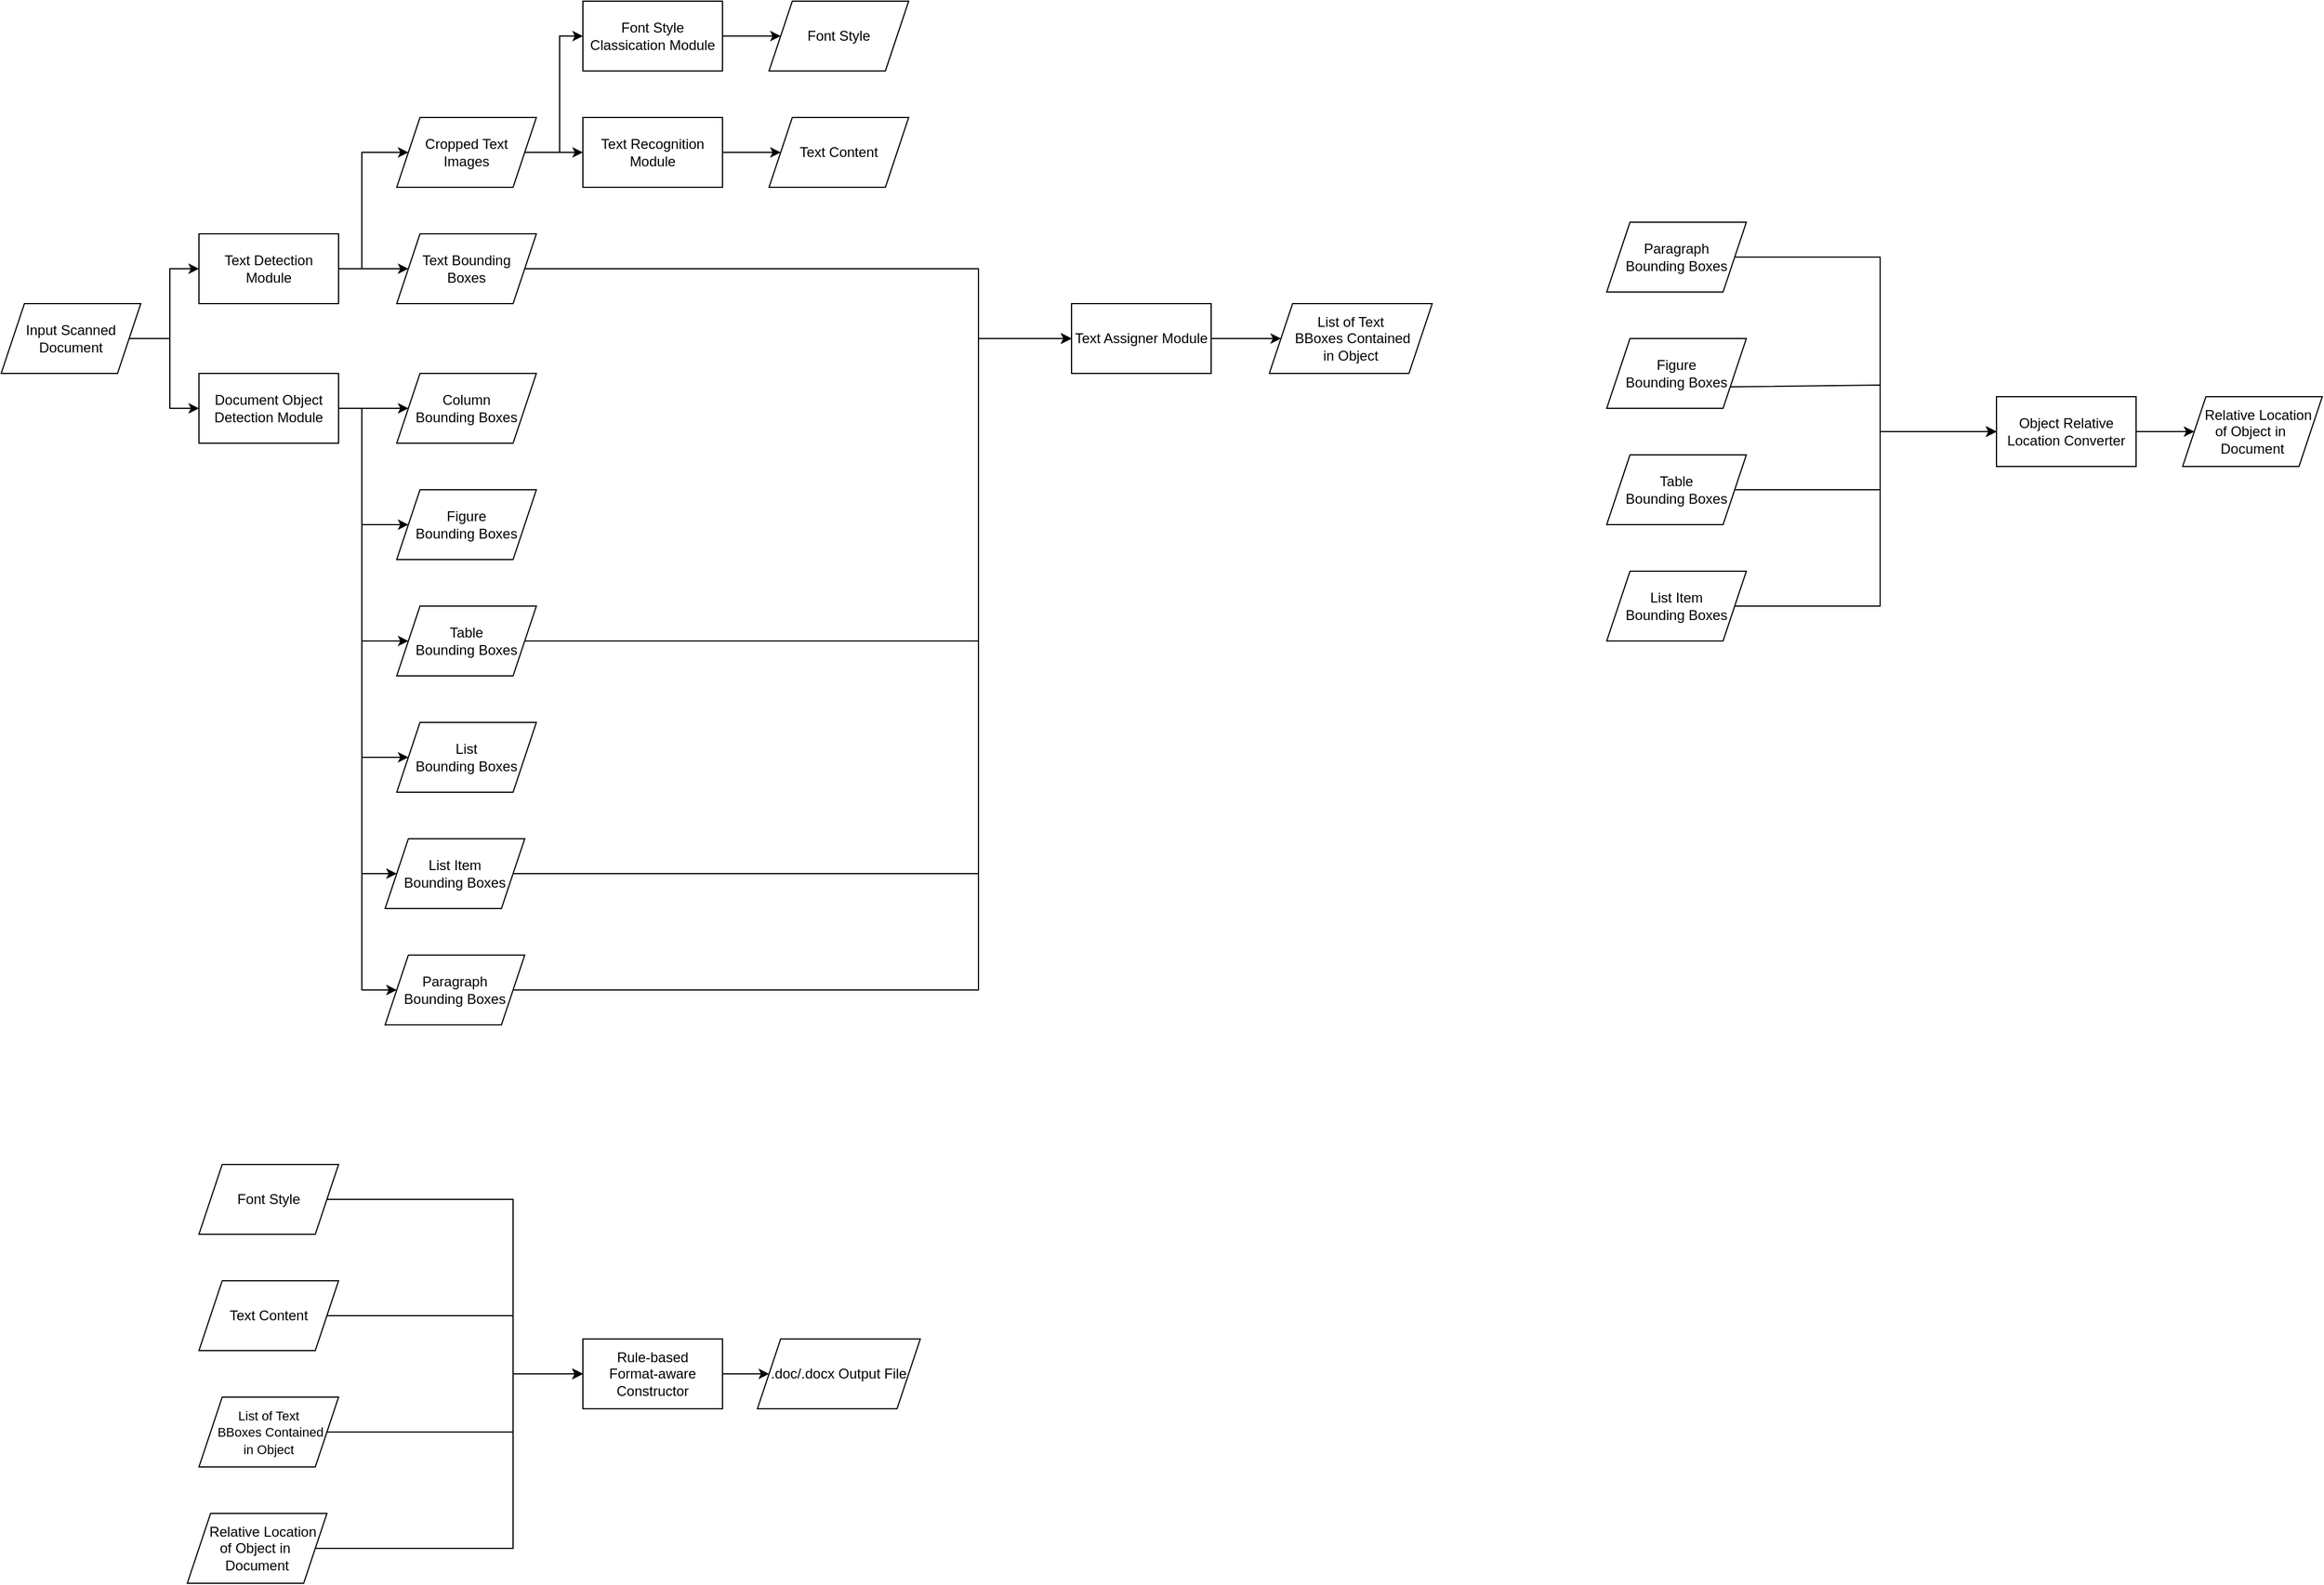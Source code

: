<mxfile version="20.2.3" type="github">
  <diagram id="iRri5Xg0OsdI9ziDcnY4" name="Page-1">
    <mxGraphModel dx="823" dy="495" grid="1" gridSize="10" guides="1" tooltips="1" connect="1" arrows="1" fold="1" page="1" pageScale="1" pageWidth="850" pageHeight="1100" math="0" shadow="0">
      <root>
        <mxCell id="0" />
        <mxCell id="1" parent="0" />
        <mxCell id="3tbrCYUK3xMX1DhpEAb9-4" value="" style="edgeStyle=orthogonalEdgeStyle;rounded=0;orthogonalLoop=1;jettySize=auto;html=1;" edge="1" parent="1" source="3tbrCYUK3xMX1DhpEAb9-1" target="3tbrCYUK3xMX1DhpEAb9-3">
          <mxGeometry relative="1" as="geometry" />
        </mxCell>
        <mxCell id="3tbrCYUK3xMX1DhpEAb9-1" value="Input Scanned Document" style="shape=parallelogram;perimeter=parallelogramPerimeter;whiteSpace=wrap;html=1;fixedSize=1;" vertex="1" parent="1">
          <mxGeometry x="360" y="260" width="120" height="60" as="geometry" />
        </mxCell>
        <mxCell id="3tbrCYUK3xMX1DhpEAb9-8" value="" style="edgeStyle=orthogonalEdgeStyle;rounded=0;orthogonalLoop=1;jettySize=auto;html=1;" edge="1" parent="1" source="3tbrCYUK3xMX1DhpEAb9-2" target="3tbrCYUK3xMX1DhpEAb9-6">
          <mxGeometry relative="1" as="geometry" />
        </mxCell>
        <mxCell id="3tbrCYUK3xMX1DhpEAb9-2" value="Text Detection Module" style="rounded=0;whiteSpace=wrap;html=1;" vertex="1" parent="1">
          <mxGeometry x="530" y="200" width="120" height="60" as="geometry" />
        </mxCell>
        <mxCell id="3tbrCYUK3xMX1DhpEAb9-14" value="" style="edgeStyle=orthogonalEdgeStyle;rounded=0;orthogonalLoop=1;jettySize=auto;html=1;" edge="1" parent="1" source="3tbrCYUK3xMX1DhpEAb9-3" target="3tbrCYUK3xMX1DhpEAb9-12">
          <mxGeometry relative="1" as="geometry" />
        </mxCell>
        <mxCell id="3tbrCYUK3xMX1DhpEAb9-3" value="Document Object Detection Module" style="rounded=0;whiteSpace=wrap;html=1;" vertex="1" parent="1">
          <mxGeometry x="530" y="320" width="120" height="60" as="geometry" />
        </mxCell>
        <mxCell id="3tbrCYUK3xMX1DhpEAb9-5" value="" style="edgeStyle=orthogonalEdgeStyle;rounded=0;orthogonalLoop=1;jettySize=auto;html=1;exitX=1;exitY=0.5;exitDx=0;exitDy=0;entryX=0;entryY=0.5;entryDx=0;entryDy=0;" edge="1" parent="1" source="3tbrCYUK3xMX1DhpEAb9-1" target="3tbrCYUK3xMX1DhpEAb9-2">
          <mxGeometry relative="1" as="geometry">
            <mxPoint x="480" y="300" as="sourcePoint" />
            <mxPoint x="540" y="360" as="targetPoint" />
          </mxGeometry>
        </mxCell>
        <mxCell id="3tbrCYUK3xMX1DhpEAb9-6" value="Text Bounding &lt;br&gt;Boxes" style="shape=parallelogram;perimeter=parallelogramPerimeter;whiteSpace=wrap;html=1;fixedSize=1;" vertex="1" parent="1">
          <mxGeometry x="700" y="200" width="120" height="60" as="geometry" />
        </mxCell>
        <mxCell id="3tbrCYUK3xMX1DhpEAb9-11" value="" style="edgeStyle=orthogonalEdgeStyle;rounded=0;orthogonalLoop=1;jettySize=auto;html=1;" edge="1" parent="1" source="3tbrCYUK3xMX1DhpEAb9-7" target="3tbrCYUK3xMX1DhpEAb9-10">
          <mxGeometry relative="1" as="geometry" />
        </mxCell>
        <mxCell id="3tbrCYUK3xMX1DhpEAb9-7" value="Cropped Text &lt;br&gt;Images" style="shape=parallelogram;perimeter=parallelogramPerimeter;whiteSpace=wrap;html=1;fixedSize=1;" vertex="1" parent="1">
          <mxGeometry x="700" y="100" width="120" height="60" as="geometry" />
        </mxCell>
        <mxCell id="3tbrCYUK3xMX1DhpEAb9-9" value="" style="edgeStyle=orthogonalEdgeStyle;rounded=0;orthogonalLoop=1;jettySize=auto;html=1;exitX=1;exitY=0.5;exitDx=0;exitDy=0;entryX=0;entryY=0.5;entryDx=0;entryDy=0;" edge="1" parent="1" source="3tbrCYUK3xMX1DhpEAb9-2" target="3tbrCYUK3xMX1DhpEAb9-7">
          <mxGeometry relative="1" as="geometry">
            <mxPoint x="660" y="240" as="sourcePoint" />
            <mxPoint x="720" y="240" as="targetPoint" />
            <Array as="points">
              <mxPoint x="670" y="230" />
              <mxPoint x="670" y="130" />
            </Array>
          </mxGeometry>
        </mxCell>
        <mxCell id="3tbrCYUK3xMX1DhpEAb9-19" value="" style="edgeStyle=orthogonalEdgeStyle;rounded=0;orthogonalLoop=1;jettySize=auto;html=1;" edge="1" parent="1" source="3tbrCYUK3xMX1DhpEAb9-10" target="3tbrCYUK3xMX1DhpEAb9-18">
          <mxGeometry relative="1" as="geometry" />
        </mxCell>
        <mxCell id="3tbrCYUK3xMX1DhpEAb9-10" value="Text Recognition Module" style="rounded=0;whiteSpace=wrap;html=1;" vertex="1" parent="1">
          <mxGeometry x="860" y="100" width="120" height="60" as="geometry" />
        </mxCell>
        <mxCell id="3tbrCYUK3xMX1DhpEAb9-12" value="Column&lt;br&gt;Bounding Boxes" style="shape=parallelogram;perimeter=parallelogramPerimeter;whiteSpace=wrap;html=1;fixedSize=1;" vertex="1" parent="1">
          <mxGeometry x="700" y="320" width="120" height="60" as="geometry" />
        </mxCell>
        <mxCell id="3tbrCYUK3xMX1DhpEAb9-13" value="Figure&lt;br&gt;Bounding Boxes" style="shape=parallelogram;perimeter=parallelogramPerimeter;whiteSpace=wrap;html=1;fixedSize=1;" vertex="1" parent="1">
          <mxGeometry x="700" y="420" width="120" height="60" as="geometry" />
        </mxCell>
        <mxCell id="3tbrCYUK3xMX1DhpEAb9-15" value="Table&lt;br&gt;Bounding Boxes" style="shape=parallelogram;perimeter=parallelogramPerimeter;whiteSpace=wrap;html=1;fixedSize=1;" vertex="1" parent="1">
          <mxGeometry x="700" y="520" width="120" height="60" as="geometry" />
        </mxCell>
        <mxCell id="3tbrCYUK3xMX1DhpEAb9-16" value="" style="edgeStyle=orthogonalEdgeStyle;rounded=0;orthogonalLoop=1;jettySize=auto;html=1;exitX=1;exitY=0.5;exitDx=0;exitDy=0;entryX=0;entryY=0.5;entryDx=0;entryDy=0;" edge="1" parent="1" source="3tbrCYUK3xMX1DhpEAb9-3" target="3tbrCYUK3xMX1DhpEAb9-13">
          <mxGeometry relative="1" as="geometry">
            <mxPoint x="660" y="360" as="sourcePoint" />
            <mxPoint x="720" y="360" as="targetPoint" />
            <Array as="points">
              <mxPoint x="670" y="350" />
              <mxPoint x="670" y="450" />
            </Array>
          </mxGeometry>
        </mxCell>
        <mxCell id="3tbrCYUK3xMX1DhpEAb9-17" value="" style="edgeStyle=orthogonalEdgeStyle;rounded=0;orthogonalLoop=1;jettySize=auto;html=1;exitX=1;exitY=0.5;exitDx=0;exitDy=0;entryX=0;entryY=0.5;entryDx=0;entryDy=0;" edge="1" parent="1" source="3tbrCYUK3xMX1DhpEAb9-3" target="3tbrCYUK3xMX1DhpEAb9-15">
          <mxGeometry relative="1" as="geometry">
            <mxPoint x="660" y="360" as="sourcePoint" />
            <mxPoint x="720" y="460" as="targetPoint" />
            <Array as="points">
              <mxPoint x="670" y="350" />
              <mxPoint x="670" y="550" />
            </Array>
          </mxGeometry>
        </mxCell>
        <mxCell id="3tbrCYUK3xMX1DhpEAb9-18" value="Text Content" style="shape=parallelogram;perimeter=parallelogramPerimeter;whiteSpace=wrap;html=1;fixedSize=1;" vertex="1" parent="1">
          <mxGeometry x="1020" y="100" width="120" height="60" as="geometry" />
        </mxCell>
        <mxCell id="3tbrCYUK3xMX1DhpEAb9-20" value="List&lt;br&gt;Bounding Boxes" style="shape=parallelogram;perimeter=parallelogramPerimeter;whiteSpace=wrap;html=1;fixedSize=1;" vertex="1" parent="1">
          <mxGeometry x="700" y="620" width="120" height="60" as="geometry" />
        </mxCell>
        <mxCell id="3tbrCYUK3xMX1DhpEAb9-21" value="" style="edgeStyle=orthogonalEdgeStyle;rounded=0;orthogonalLoop=1;jettySize=auto;html=1;exitX=1;exitY=0.5;exitDx=0;exitDy=0;entryX=0;entryY=0.5;entryDx=0;entryDy=0;" edge="1" parent="1" source="3tbrCYUK3xMX1DhpEAb9-3" target="3tbrCYUK3xMX1DhpEAb9-20">
          <mxGeometry relative="1" as="geometry">
            <mxPoint x="660" y="360" as="sourcePoint" />
            <mxPoint x="720" y="560" as="targetPoint" />
            <Array as="points">
              <mxPoint x="670" y="350" />
              <mxPoint x="670" y="650" />
            </Array>
          </mxGeometry>
        </mxCell>
        <mxCell id="3tbrCYUK3xMX1DhpEAb9-24" value="List Item&lt;br&gt;Bounding Boxes" style="shape=parallelogram;perimeter=parallelogramPerimeter;whiteSpace=wrap;html=1;fixedSize=1;" vertex="1" parent="1">
          <mxGeometry x="690" y="720" width="120" height="60" as="geometry" />
        </mxCell>
        <mxCell id="3tbrCYUK3xMX1DhpEAb9-33" value="" style="edgeStyle=orthogonalEdgeStyle;rounded=0;orthogonalLoop=1;jettySize=auto;html=1;" edge="1" parent="1" source="3tbrCYUK3xMX1DhpEAb9-26" target="3tbrCYUK3xMX1DhpEAb9-32">
          <mxGeometry relative="1" as="geometry" />
        </mxCell>
        <mxCell id="3tbrCYUK3xMX1DhpEAb9-26" value="Text Assigner Module" style="rounded=0;whiteSpace=wrap;html=1;" vertex="1" parent="1">
          <mxGeometry x="1280" y="260" width="120" height="60" as="geometry" />
        </mxCell>
        <mxCell id="3tbrCYUK3xMX1DhpEAb9-27" value="" style="endArrow=classic;html=1;rounded=0;exitX=1;exitY=0.5;exitDx=0;exitDy=0;entryX=0;entryY=0.5;entryDx=0;entryDy=0;" edge="1" parent="1" source="3tbrCYUK3xMX1DhpEAb9-6" target="3tbrCYUK3xMX1DhpEAb9-26">
          <mxGeometry width="50" height="50" relative="1" as="geometry">
            <mxPoint x="830" y="470" as="sourcePoint" />
            <mxPoint x="880" y="420" as="targetPoint" />
            <Array as="points">
              <mxPoint x="1200" y="230" />
              <mxPoint x="1200" y="290" />
            </Array>
          </mxGeometry>
        </mxCell>
        <mxCell id="3tbrCYUK3xMX1DhpEAb9-29" value="" style="endArrow=classic;html=1;rounded=0;exitX=1;exitY=0.5;exitDx=0;exitDy=0;entryX=0;entryY=0.5;entryDx=0;entryDy=0;" edge="1" parent="1" source="3tbrCYUK3xMX1DhpEAb9-15" target="3tbrCYUK3xMX1DhpEAb9-26">
          <mxGeometry width="50" height="50" relative="1" as="geometry">
            <mxPoint x="820" y="360" as="sourcePoint" />
            <mxPoint x="1200" y="300" as="targetPoint" />
            <Array as="points">
              <mxPoint x="1200" y="550" />
              <mxPoint x="1200" y="290" />
            </Array>
          </mxGeometry>
        </mxCell>
        <mxCell id="3tbrCYUK3xMX1DhpEAb9-31" value="" style="endArrow=classic;html=1;rounded=0;exitX=1;exitY=0.5;exitDx=0;exitDy=0;entryX=0;entryY=0.5;entryDx=0;entryDy=0;" edge="1" parent="1" source="3tbrCYUK3xMX1DhpEAb9-24" target="3tbrCYUK3xMX1DhpEAb9-26">
          <mxGeometry width="50" height="50" relative="1" as="geometry">
            <mxPoint x="820" y="560" as="sourcePoint" />
            <mxPoint x="1225" y="300" as="targetPoint" />
            <Array as="points">
              <mxPoint x="1200" y="750" />
              <mxPoint x="1200" y="290" />
            </Array>
          </mxGeometry>
        </mxCell>
        <mxCell id="3tbrCYUK3xMX1DhpEAb9-32" value="List of Text &lt;br&gt;&amp;nbsp;BBoxes Contained &lt;br&gt;in Object" style="shape=parallelogram;perimeter=parallelogramPerimeter;whiteSpace=wrap;html=1;fixedSize=1;" vertex="1" parent="1">
          <mxGeometry x="1450" y="260" width="140" height="60" as="geometry" />
        </mxCell>
        <mxCell id="3tbrCYUK3xMX1DhpEAb9-47" value="" style="edgeStyle=orthogonalEdgeStyle;rounded=0;orthogonalLoop=1;jettySize=auto;html=1;" edge="1" parent="1" source="3tbrCYUK3xMX1DhpEAb9-34" target="3tbrCYUK3xMX1DhpEAb9-46">
          <mxGeometry relative="1" as="geometry" />
        </mxCell>
        <mxCell id="3tbrCYUK3xMX1DhpEAb9-34" value="Object Relative Location Converter" style="rounded=0;whiteSpace=wrap;html=1;" vertex="1" parent="1">
          <mxGeometry x="2075" y="340" width="120" height="60" as="geometry" />
        </mxCell>
        <mxCell id="3tbrCYUK3xMX1DhpEAb9-38" value="Paragraph &lt;br&gt;Bounding Boxes" style="shape=parallelogram;perimeter=parallelogramPerimeter;whiteSpace=wrap;html=1;fixedSize=1;" vertex="1" parent="1">
          <mxGeometry x="1740" y="190" width="120" height="60" as="geometry" />
        </mxCell>
        <mxCell id="3tbrCYUK3xMX1DhpEAb9-39" value="Figure&lt;br&gt;Bounding Boxes" style="shape=parallelogram;perimeter=parallelogramPerimeter;whiteSpace=wrap;html=1;fixedSize=1;" vertex="1" parent="1">
          <mxGeometry x="1740" y="290" width="120" height="60" as="geometry" />
        </mxCell>
        <mxCell id="3tbrCYUK3xMX1DhpEAb9-40" value="Table&lt;br&gt;Bounding Boxes" style="shape=parallelogram;perimeter=parallelogramPerimeter;whiteSpace=wrap;html=1;fixedSize=1;" vertex="1" parent="1">
          <mxGeometry x="1740" y="390" width="120" height="60" as="geometry" />
        </mxCell>
        <mxCell id="3tbrCYUK3xMX1DhpEAb9-41" value="List Item&lt;br&gt;Bounding Boxes" style="shape=parallelogram;perimeter=parallelogramPerimeter;whiteSpace=wrap;html=1;fixedSize=1;" vertex="1" parent="1">
          <mxGeometry x="1740" y="490" width="120" height="60" as="geometry" />
        </mxCell>
        <mxCell id="3tbrCYUK3xMX1DhpEAb9-42" value="" style="endArrow=classic;html=1;rounded=0;exitX=1;exitY=0.5;exitDx=0;exitDy=0;entryX=0;entryY=0.5;entryDx=0;entryDy=0;" edge="1" parent="1" source="3tbrCYUK3xMX1DhpEAb9-38" target="3tbrCYUK3xMX1DhpEAb9-34">
          <mxGeometry width="50" height="50" relative="1" as="geometry">
            <mxPoint x="2195" y="500" as="sourcePoint" />
            <mxPoint x="2245" y="450" as="targetPoint" />
            <Array as="points">
              <mxPoint x="1975" y="220" />
              <mxPoint x="1975" y="370" />
            </Array>
          </mxGeometry>
        </mxCell>
        <mxCell id="3tbrCYUK3xMX1DhpEAb9-43" value="" style="endArrow=classic;html=1;rounded=0;exitX=1;exitY=0.75;exitDx=0;exitDy=0;entryX=0;entryY=0.5;entryDx=0;entryDy=0;" edge="1" parent="1" source="3tbrCYUK3xMX1DhpEAb9-39" target="3tbrCYUK3xMX1DhpEAb9-34">
          <mxGeometry width="50" height="50" relative="1" as="geometry">
            <mxPoint x="1860" y="230.0" as="sourcePoint" />
            <mxPoint x="2085" y="380.0" as="targetPoint" />
            <Array as="points">
              <mxPoint x="1975" y="330" />
              <mxPoint x="1975" y="370" />
            </Array>
          </mxGeometry>
        </mxCell>
        <mxCell id="3tbrCYUK3xMX1DhpEAb9-44" value="" style="endArrow=classic;html=1;rounded=0;exitX=1;exitY=0.5;exitDx=0;exitDy=0;entryX=0;entryY=0.5;entryDx=0;entryDy=0;" edge="1" parent="1" source="3tbrCYUK3xMX1DhpEAb9-40" target="3tbrCYUK3xMX1DhpEAb9-34">
          <mxGeometry width="50" height="50" relative="1" as="geometry">
            <mxPoint x="1856.154" y="341.538" as="sourcePoint" />
            <mxPoint x="2085" y="380.0" as="targetPoint" />
            <Array as="points">
              <mxPoint x="1975" y="420" />
              <mxPoint x="1975" y="370" />
            </Array>
          </mxGeometry>
        </mxCell>
        <mxCell id="3tbrCYUK3xMX1DhpEAb9-45" value="" style="endArrow=classic;html=1;rounded=0;exitX=1;exitY=0.5;exitDx=0;exitDy=0;entryX=0;entryY=0.5;entryDx=0;entryDy=0;" edge="1" parent="1" source="3tbrCYUK3xMX1DhpEAb9-41" target="3tbrCYUK3xMX1DhpEAb9-34">
          <mxGeometry width="50" height="50" relative="1" as="geometry">
            <mxPoint x="1866.154" y="351.538" as="sourcePoint" />
            <mxPoint x="2095" y="390.0" as="targetPoint" />
            <Array as="points">
              <mxPoint x="1975" y="520" />
              <mxPoint x="1975" y="370" />
            </Array>
          </mxGeometry>
        </mxCell>
        <mxCell id="3tbrCYUK3xMX1DhpEAb9-46" value="&amp;nbsp; &amp;nbsp;Relative Location&lt;br&gt;of Object in&amp;nbsp;&lt;br&gt;Document" style="shape=parallelogram;perimeter=parallelogramPerimeter;whiteSpace=wrap;html=1;fixedSize=1;" vertex="1" parent="1">
          <mxGeometry x="2235" y="340" width="120" height="60" as="geometry" />
        </mxCell>
        <mxCell id="3tbrCYUK3xMX1DhpEAb9-51" value="" style="edgeStyle=orthogonalEdgeStyle;rounded=0;orthogonalLoop=1;jettySize=auto;html=1;" edge="1" parent="1" source="3tbrCYUK3xMX1DhpEAb9-48" target="3tbrCYUK3xMX1DhpEAb9-50">
          <mxGeometry relative="1" as="geometry" />
        </mxCell>
        <mxCell id="3tbrCYUK3xMX1DhpEAb9-48" value="Font Style Classication Module" style="rounded=0;whiteSpace=wrap;html=1;" vertex="1" parent="1">
          <mxGeometry x="860" width="120" height="60" as="geometry" />
        </mxCell>
        <mxCell id="3tbrCYUK3xMX1DhpEAb9-49" value="" style="edgeStyle=orthogonalEdgeStyle;rounded=0;orthogonalLoop=1;jettySize=auto;html=1;exitX=1;exitY=0.5;exitDx=0;exitDy=0;entryX=0;entryY=0.5;entryDx=0;entryDy=0;" edge="1" parent="1" source="3tbrCYUK3xMX1DhpEAb9-7" target="3tbrCYUK3xMX1DhpEAb9-48">
          <mxGeometry relative="1" as="geometry">
            <mxPoint x="820.0" y="140" as="sourcePoint" />
            <mxPoint x="870" y="140" as="targetPoint" />
          </mxGeometry>
        </mxCell>
        <mxCell id="3tbrCYUK3xMX1DhpEAb9-50" value="Font Style" style="shape=parallelogram;perimeter=parallelogramPerimeter;whiteSpace=wrap;html=1;fixedSize=1;" vertex="1" parent="1">
          <mxGeometry x="1020" width="120" height="60" as="geometry" />
        </mxCell>
        <mxCell id="3tbrCYUK3xMX1DhpEAb9-53" value="Paragraph&lt;br&gt;Bounding Boxes" style="shape=parallelogram;perimeter=parallelogramPerimeter;whiteSpace=wrap;html=1;fixedSize=1;" vertex="1" parent="1">
          <mxGeometry x="690" y="820" width="120" height="60" as="geometry" />
        </mxCell>
        <mxCell id="3tbrCYUK3xMX1DhpEAb9-57" value="" style="endArrow=classic;html=1;rounded=0;exitX=1;exitY=0.5;exitDx=0;exitDy=0;entryX=0;entryY=0.5;entryDx=0;entryDy=0;" edge="1" parent="1" source="3tbrCYUK3xMX1DhpEAb9-53" target="3tbrCYUK3xMX1DhpEAb9-26">
          <mxGeometry width="50" height="50" relative="1" as="geometry">
            <mxPoint x="1140" y="660" as="sourcePoint" />
            <mxPoint x="1290" y="300" as="targetPoint" />
            <Array as="points">
              <mxPoint x="1200" y="850" />
              <mxPoint x="1200" y="290" />
            </Array>
          </mxGeometry>
        </mxCell>
        <mxCell id="3tbrCYUK3xMX1DhpEAb9-58" value="Text Content" style="shape=parallelogram;perimeter=parallelogramPerimeter;whiteSpace=wrap;html=1;fixedSize=1;" vertex="1" parent="1">
          <mxGeometry x="530" y="1100" width="120" height="60" as="geometry" />
        </mxCell>
        <mxCell id="3tbrCYUK3xMX1DhpEAb9-59" value="Font Style" style="shape=parallelogram;perimeter=parallelogramPerimeter;whiteSpace=wrap;html=1;fixedSize=1;" vertex="1" parent="1">
          <mxGeometry x="530" y="1000" width="120" height="60" as="geometry" />
        </mxCell>
        <mxCell id="3tbrCYUK3xMX1DhpEAb9-60" value="&lt;font style=&quot;font-size: 11px;&quot;&gt;List of Text &lt;br&gt;&amp;nbsp;BBoxes Contained &lt;br&gt;in Object&lt;/font&gt;" style="shape=parallelogram;perimeter=parallelogramPerimeter;whiteSpace=wrap;html=1;fixedSize=1;" vertex="1" parent="1">
          <mxGeometry x="530" y="1200" width="120" height="60" as="geometry" />
        </mxCell>
        <mxCell id="3tbrCYUK3xMX1DhpEAb9-61" value="&amp;nbsp; &amp;nbsp;Relative Location&lt;br&gt;of Object in&amp;nbsp;&lt;br&gt;Document" style="shape=parallelogram;perimeter=parallelogramPerimeter;whiteSpace=wrap;html=1;fixedSize=1;" vertex="1" parent="1">
          <mxGeometry x="520" y="1300" width="120" height="60" as="geometry" />
        </mxCell>
        <mxCell id="3tbrCYUK3xMX1DhpEAb9-68" value="" style="edgeStyle=orthogonalEdgeStyle;rounded=0;orthogonalLoop=1;jettySize=auto;html=1;fontSize=11;" edge="1" parent="1" source="3tbrCYUK3xMX1DhpEAb9-62" target="3tbrCYUK3xMX1DhpEAb9-67">
          <mxGeometry relative="1" as="geometry" />
        </mxCell>
        <mxCell id="3tbrCYUK3xMX1DhpEAb9-62" value="Rule-based &lt;br&gt;Format-aware Constructor" style="rounded=0;whiteSpace=wrap;html=1;" vertex="1" parent="1">
          <mxGeometry x="860" y="1150" width="120" height="60" as="geometry" />
        </mxCell>
        <mxCell id="3tbrCYUK3xMX1DhpEAb9-63" value="" style="endArrow=classic;html=1;rounded=0;fontSize=11;exitX=1;exitY=0.5;exitDx=0;exitDy=0;entryX=0;entryY=0.5;entryDx=0;entryDy=0;" edge="1" parent="1" source="3tbrCYUK3xMX1DhpEAb9-59" target="3tbrCYUK3xMX1DhpEAb9-62">
          <mxGeometry width="50" height="50" relative="1" as="geometry">
            <mxPoint x="860" y="1130" as="sourcePoint" />
            <mxPoint x="910" y="1080" as="targetPoint" />
            <Array as="points">
              <mxPoint x="800" y="1030" />
              <mxPoint x="800" y="1180" />
            </Array>
          </mxGeometry>
        </mxCell>
        <mxCell id="3tbrCYUK3xMX1DhpEAb9-64" value="" style="endArrow=classic;html=1;rounded=0;fontSize=11;exitX=1;exitY=0.5;exitDx=0;exitDy=0;entryX=0;entryY=0.5;entryDx=0;entryDy=0;" edge="1" parent="1" source="3tbrCYUK3xMX1DhpEAb9-58" target="3tbrCYUK3xMX1DhpEAb9-62">
          <mxGeometry width="50" height="50" relative="1" as="geometry">
            <mxPoint x="650" y="1040" as="sourcePoint" />
            <mxPoint x="870" y="1190" as="targetPoint" />
            <Array as="points">
              <mxPoint x="800" y="1130" />
              <mxPoint x="800" y="1180" />
            </Array>
          </mxGeometry>
        </mxCell>
        <mxCell id="3tbrCYUK3xMX1DhpEAb9-65" value="" style="endArrow=classic;html=1;rounded=0;fontSize=11;exitX=1;exitY=0.5;exitDx=0;exitDy=0;entryX=0;entryY=0.5;entryDx=0;entryDy=0;" edge="1" parent="1" source="3tbrCYUK3xMX1DhpEAb9-60" target="3tbrCYUK3xMX1DhpEAb9-62">
          <mxGeometry width="50" height="50" relative="1" as="geometry">
            <mxPoint x="650" y="1140" as="sourcePoint" />
            <mxPoint x="870" y="1190" as="targetPoint" />
            <Array as="points">
              <mxPoint x="800" y="1230" />
              <mxPoint x="800" y="1180" />
            </Array>
          </mxGeometry>
        </mxCell>
        <mxCell id="3tbrCYUK3xMX1DhpEAb9-66" value="" style="endArrow=classic;html=1;rounded=0;fontSize=11;exitX=1;exitY=0.5;exitDx=0;exitDy=0;entryX=0;entryY=0.5;entryDx=0;entryDy=0;" edge="1" parent="1" source="3tbrCYUK3xMX1DhpEAb9-61" target="3tbrCYUK3xMX1DhpEAb9-62">
          <mxGeometry width="50" height="50" relative="1" as="geometry">
            <mxPoint x="650" y="1240" as="sourcePoint" />
            <mxPoint x="870" y="1190" as="targetPoint" />
            <Array as="points">
              <mxPoint x="800" y="1330" />
              <mxPoint x="800" y="1180" />
            </Array>
          </mxGeometry>
        </mxCell>
        <mxCell id="3tbrCYUK3xMX1DhpEAb9-67" value=".doc/.docx Output File" style="shape=parallelogram;perimeter=parallelogramPerimeter;whiteSpace=wrap;html=1;fixedSize=1;" vertex="1" parent="1">
          <mxGeometry x="1010" y="1150" width="140" height="60" as="geometry" />
        </mxCell>
        <mxCell id="3tbrCYUK3xMX1DhpEAb9-69" value="" style="edgeStyle=orthogonalEdgeStyle;rounded=0;orthogonalLoop=1;jettySize=auto;html=1;exitX=1;exitY=0.5;exitDx=0;exitDy=0;entryX=0;entryY=0.5;entryDx=0;entryDy=0;" edge="1" parent="1" source="3tbrCYUK3xMX1DhpEAb9-3" target="3tbrCYUK3xMX1DhpEAb9-24">
          <mxGeometry relative="1" as="geometry">
            <mxPoint x="660.0" y="360" as="sourcePoint" />
            <mxPoint x="720" y="660" as="targetPoint" />
            <Array as="points">
              <mxPoint x="670" y="350" />
              <mxPoint x="670" y="750" />
            </Array>
          </mxGeometry>
        </mxCell>
        <mxCell id="3tbrCYUK3xMX1DhpEAb9-70" value="" style="edgeStyle=orthogonalEdgeStyle;rounded=0;orthogonalLoop=1;jettySize=auto;html=1;exitX=1;exitY=0.5;exitDx=0;exitDy=0;entryX=0;entryY=0.5;entryDx=0;entryDy=0;" edge="1" parent="1" source="3tbrCYUK3xMX1DhpEAb9-3" target="3tbrCYUK3xMX1DhpEAb9-53">
          <mxGeometry relative="1" as="geometry">
            <mxPoint x="660" y="360" as="sourcePoint" />
            <mxPoint x="710" y="760" as="targetPoint" />
            <Array as="points">
              <mxPoint x="670" y="350" />
              <mxPoint x="670" y="850" />
            </Array>
          </mxGeometry>
        </mxCell>
      </root>
    </mxGraphModel>
  </diagram>
</mxfile>
